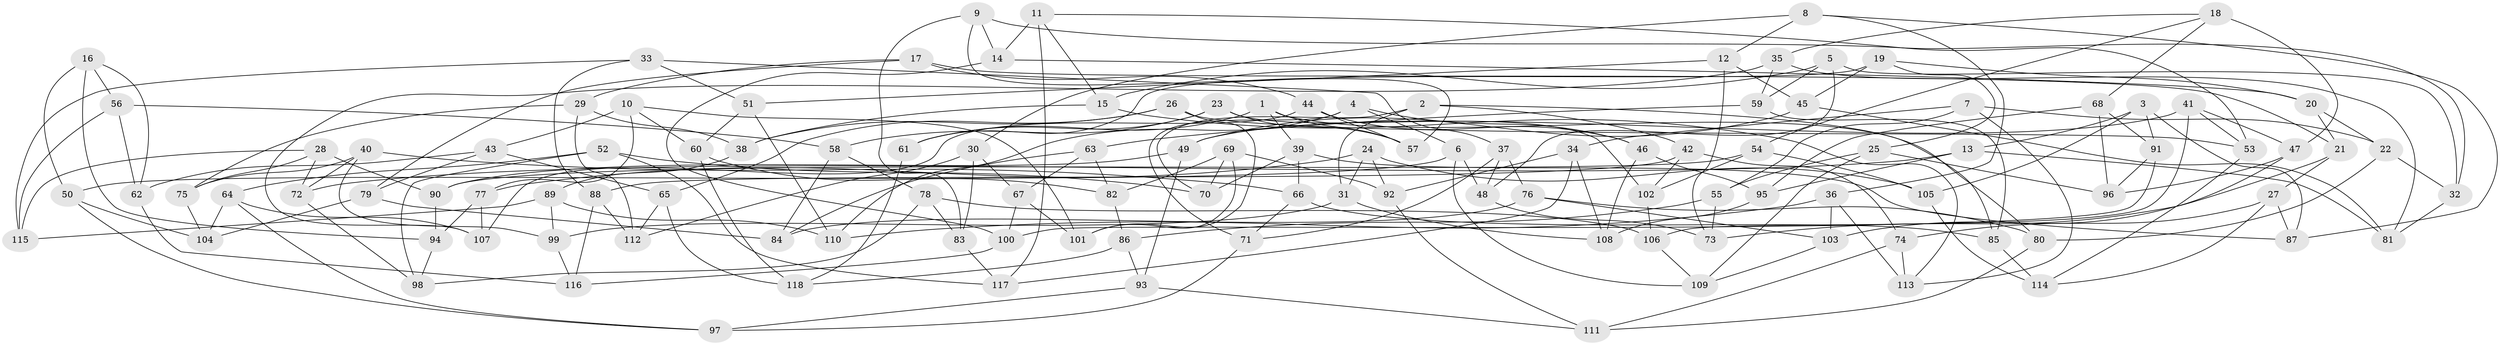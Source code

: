// Generated by graph-tools (version 1.1) at 2025/11/02/27/25 16:11:48]
// undirected, 118 vertices, 236 edges
graph export_dot {
graph [start="1"]
  node [color=gray90,style=filled];
  1;
  2;
  3;
  4;
  5;
  6;
  7;
  8;
  9;
  10;
  11;
  12;
  13;
  14;
  15;
  16;
  17;
  18;
  19;
  20;
  21;
  22;
  23;
  24;
  25;
  26;
  27;
  28;
  29;
  30;
  31;
  32;
  33;
  34;
  35;
  36;
  37;
  38;
  39;
  40;
  41;
  42;
  43;
  44;
  45;
  46;
  47;
  48;
  49;
  50;
  51;
  52;
  53;
  54;
  55;
  56;
  57;
  58;
  59;
  60;
  61;
  62;
  63;
  64;
  65;
  66;
  67;
  68;
  69;
  70;
  71;
  72;
  73;
  74;
  75;
  76;
  77;
  78;
  79;
  80;
  81;
  82;
  83;
  84;
  85;
  86;
  87;
  88;
  89;
  90;
  91;
  92;
  93;
  94;
  95;
  96;
  97;
  98;
  99;
  100;
  101;
  102;
  103;
  104;
  105;
  106;
  107;
  108;
  109;
  110;
  111;
  112;
  113;
  114;
  115;
  116;
  117;
  118;
  1 -- 39;
  1 -- 80;
  1 -- 61;
  1 -- 57;
  2 -- 31;
  2 -- 42;
  2 -- 85;
  2 -- 70;
  3 -- 105;
  3 -- 13;
  3 -- 87;
  3 -- 91;
  4 -- 71;
  4 -- 46;
  4 -- 6;
  4 -- 110;
  5 -- 59;
  5 -- 48;
  5 -- 15;
  5 -- 32;
  6 -- 109;
  6 -- 50;
  6 -- 48;
  7 -- 113;
  7 -- 55;
  7 -- 34;
  7 -- 22;
  8 -- 30;
  8 -- 36;
  8 -- 12;
  8 -- 87;
  9 -- 14;
  9 -- 57;
  9 -- 32;
  9 -- 83;
  10 -- 77;
  10 -- 101;
  10 -- 60;
  10 -- 43;
  11 -- 15;
  11 -- 53;
  11 -- 117;
  11 -- 14;
  12 -- 51;
  12 -- 45;
  12 -- 73;
  13 -- 95;
  13 -- 72;
  13 -- 81;
  14 -- 20;
  14 -- 100;
  15 -- 38;
  15 -- 113;
  16 -- 62;
  16 -- 56;
  16 -- 94;
  16 -- 50;
  17 -- 29;
  17 -- 79;
  17 -- 21;
  17 -- 44;
  18 -- 47;
  18 -- 35;
  18 -- 54;
  18 -- 68;
  19 -- 45;
  19 -- 20;
  19 -- 25;
  19 -- 61;
  20 -- 22;
  20 -- 21;
  21 -- 73;
  21 -- 27;
  22 -- 80;
  22 -- 32;
  23 -- 61;
  23 -- 57;
  23 -- 58;
  23 -- 102;
  24 -- 31;
  24 -- 92;
  24 -- 77;
  24 -- 105;
  25 -- 96;
  25 -- 55;
  25 -- 109;
  26 -- 53;
  26 -- 65;
  26 -- 38;
  26 -- 101;
  27 -- 74;
  27 -- 114;
  27 -- 87;
  28 -- 90;
  28 -- 115;
  28 -- 75;
  28 -- 72;
  29 -- 75;
  29 -- 112;
  29 -- 38;
  30 -- 83;
  30 -- 67;
  30 -- 112;
  31 -- 108;
  31 -- 99;
  32 -- 81;
  33 -- 115;
  33 -- 51;
  33 -- 88;
  33 -- 37;
  34 -- 92;
  34 -- 108;
  34 -- 117;
  35 -- 107;
  35 -- 59;
  35 -- 81;
  36 -- 113;
  36 -- 103;
  36 -- 110;
  37 -- 48;
  37 -- 76;
  37 -- 71;
  38 -- 89;
  39 -- 66;
  39 -- 87;
  39 -- 70;
  40 -- 66;
  40 -- 72;
  40 -- 75;
  40 -- 99;
  41 -- 106;
  41 -- 53;
  41 -- 47;
  41 -- 49;
  42 -- 102;
  42 -- 74;
  42 -- 88;
  43 -- 65;
  43 -- 62;
  43 -- 79;
  44 -- 57;
  44 -- 107;
  44 -- 46;
  45 -- 49;
  45 -- 81;
  46 -- 95;
  46 -- 108;
  47 -- 103;
  47 -- 96;
  48 -- 73;
  49 -- 90;
  49 -- 93;
  50 -- 104;
  50 -- 97;
  51 -- 110;
  51 -- 60;
  52 -- 117;
  52 -- 98;
  52 -- 64;
  52 -- 70;
  53 -- 114;
  54 -- 90;
  54 -- 102;
  54 -- 105;
  55 -- 86;
  55 -- 73;
  56 -- 62;
  56 -- 58;
  56 -- 115;
  58 -- 84;
  58 -- 78;
  59 -- 63;
  59 -- 85;
  60 -- 82;
  60 -- 118;
  61 -- 118;
  62 -- 116;
  63 -- 67;
  63 -- 84;
  63 -- 82;
  64 -- 97;
  64 -- 107;
  64 -- 104;
  65 -- 112;
  65 -- 118;
  66 -- 71;
  66 -- 85;
  67 -- 101;
  67 -- 100;
  68 -- 91;
  68 -- 96;
  68 -- 95;
  69 -- 101;
  69 -- 92;
  69 -- 82;
  69 -- 70;
  71 -- 97;
  72 -- 98;
  74 -- 111;
  74 -- 113;
  75 -- 104;
  76 -- 84;
  76 -- 80;
  76 -- 103;
  77 -- 94;
  77 -- 107;
  78 -- 83;
  78 -- 98;
  78 -- 106;
  79 -- 84;
  79 -- 104;
  80 -- 111;
  82 -- 86;
  83 -- 117;
  85 -- 114;
  86 -- 93;
  86 -- 118;
  88 -- 116;
  88 -- 112;
  89 -- 110;
  89 -- 99;
  89 -- 115;
  90 -- 94;
  91 -- 96;
  91 -- 100;
  92 -- 111;
  93 -- 111;
  93 -- 97;
  94 -- 98;
  95 -- 108;
  99 -- 116;
  100 -- 116;
  102 -- 106;
  103 -- 109;
  105 -- 114;
  106 -- 109;
}
